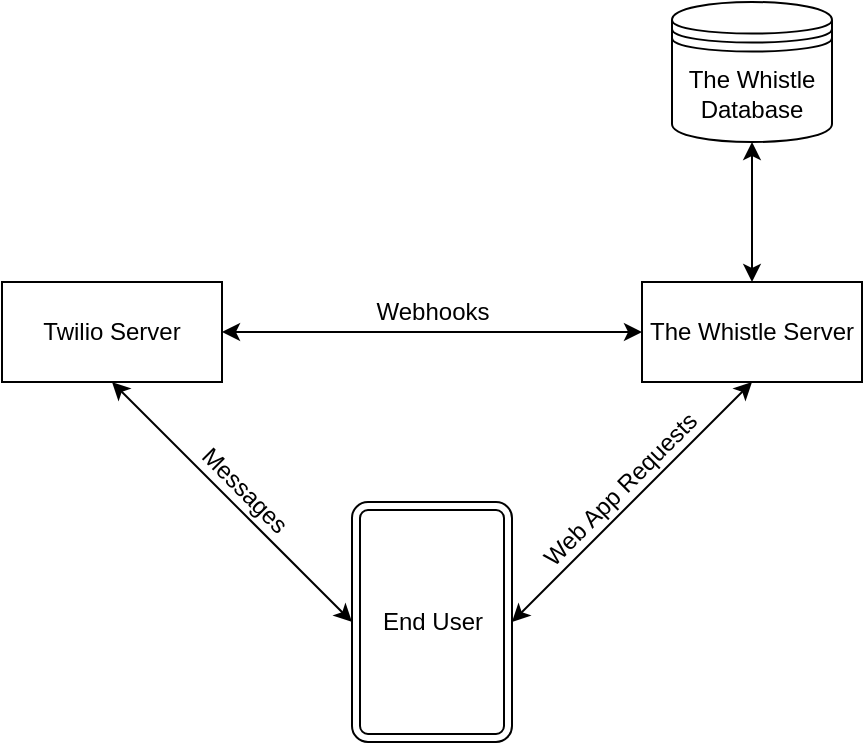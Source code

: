 <mxfile version="21.0.2" type="device"><diagram name="Page-1" id="c6CdYcq0i6VmLIeLQjRQ"><mxGraphModel dx="954" dy="648" grid="1" gridSize="10" guides="1" tooltips="1" connect="1" arrows="1" fold="1" page="1" pageScale="1" pageWidth="291" pageHeight="413" math="0" shadow="0"><root><mxCell id="0"/><mxCell id="1" parent="0"/><mxCell id="yOIH3CA8YGXb7c2aKvgi-1" value="The Whistle Database" style="shape=datastore;whiteSpace=wrap;html=1;" vertex="1" parent="1"><mxGeometry x="560" y="22" width="80" height="70" as="geometry"/></mxCell><mxCell id="yOIH3CA8YGXb7c2aKvgi-2" value="The Whistle Server" style="html=1;whiteSpace=wrap;" vertex="1" parent="1"><mxGeometry x="545" y="162" width="110" height="50" as="geometry"/></mxCell><mxCell id="yOIH3CA8YGXb7c2aKvgi-3" value="Twilio Server" style="html=1;whiteSpace=wrap;" vertex="1" parent="1"><mxGeometry x="225" y="162" width="110" height="50" as="geometry"/></mxCell><mxCell id="yOIH3CA8YGXb7c2aKvgi-4" value="" style="verticalLabelPosition=bottom;verticalAlign=top;html=1;shape=mxgraph.basic.rounded_frame;dx=4;whiteSpace=wrap;" vertex="1" parent="1"><mxGeometry x="400" y="272" width="80" height="120" as="geometry"/></mxCell><mxCell id="yOIH3CA8YGXb7c2aKvgi-5" value="End User" style="text;html=1;align=center;verticalAlign=middle;resizable=0;points=[];autosize=1;strokeColor=none;fillColor=none;" vertex="1" parent="1"><mxGeometry x="405" y="317" width="70" height="30" as="geometry"/></mxCell><mxCell id="yOIH3CA8YGXb7c2aKvgi-7" value="" style="endArrow=classic;startArrow=classic;html=1;rounded=0;exitX=0;exitY=0.5;exitDx=0;exitDy=0;exitPerimeter=0;entryX=0.5;entryY=1;entryDx=0;entryDy=0;" edge="1" parent="1" source="yOIH3CA8YGXb7c2aKvgi-4" target="yOIH3CA8YGXb7c2aKvgi-3"><mxGeometry width="50" height="50" relative="1" as="geometry"><mxPoint x="210" y="252" as="sourcePoint"/><mxPoint x="260" y="202" as="targetPoint"/></mxGeometry></mxCell><mxCell id="yOIH3CA8YGXb7c2aKvgi-8" value="" style="endArrow=classic;startArrow=classic;html=1;rounded=0;exitX=1;exitY=0.5;exitDx=0;exitDy=0;exitPerimeter=0;entryX=0.5;entryY=1;entryDx=0;entryDy=0;" edge="1" parent="1" source="yOIH3CA8YGXb7c2aKvgi-4" target="yOIH3CA8YGXb7c2aKvgi-2"><mxGeometry width="50" height="50" relative="1" as="geometry"><mxPoint x="400" y="282" as="sourcePoint"/><mxPoint x="450" y="232" as="targetPoint"/></mxGeometry></mxCell><mxCell id="yOIH3CA8YGXb7c2aKvgi-9" value="" style="endArrow=classic;startArrow=classic;html=1;rounded=0;entryX=0.5;entryY=1;entryDx=0;entryDy=0;exitX=0.5;exitY=0;exitDx=0;exitDy=0;" edge="1" parent="1" source="yOIH3CA8YGXb7c2aKvgi-2" target="yOIH3CA8YGXb7c2aKvgi-1"><mxGeometry width="50" height="50" relative="1" as="geometry"><mxPoint x="400" y="282" as="sourcePoint"/><mxPoint x="450" y="232" as="targetPoint"/></mxGeometry></mxCell><mxCell id="yOIH3CA8YGXb7c2aKvgi-10" value="Messages" style="text;html=1;align=center;verticalAlign=middle;resizable=0;points=[];autosize=1;strokeColor=none;fillColor=none;rotation=45;" vertex="1" parent="1"><mxGeometry x="306" y="251" width="80" height="30" as="geometry"/></mxCell><mxCell id="yOIH3CA8YGXb7c2aKvgi-12" value="Web App Requests" style="text;html=1;align=center;verticalAlign=middle;resizable=0;points=[];autosize=1;strokeColor=none;fillColor=none;rotation=-45;" vertex="1" parent="1"><mxGeometry x="469" y="251" width="130" height="30" as="geometry"/></mxCell><mxCell id="yOIH3CA8YGXb7c2aKvgi-15" value="" style="endArrow=classic;startArrow=classic;html=1;rounded=0;exitX=1;exitY=0.5;exitDx=0;exitDy=0;entryX=0;entryY=0.5;entryDx=0;entryDy=0;" edge="1" parent="1" source="yOIH3CA8YGXb7c2aKvgi-3" target="yOIH3CA8YGXb7c2aKvgi-2"><mxGeometry width="50" height="50" relative="1" as="geometry"><mxPoint x="400" y="282" as="sourcePoint"/><mxPoint x="450" y="232" as="targetPoint"/></mxGeometry></mxCell><mxCell id="yOIH3CA8YGXb7c2aKvgi-16" value="Webhooks" style="text;html=1;align=center;verticalAlign=middle;resizable=0;points=[];autosize=1;strokeColor=none;fillColor=none;" vertex="1" parent="1"><mxGeometry x="400" y="162" width="80" height="30" as="geometry"/></mxCell></root></mxGraphModel></diagram></mxfile>